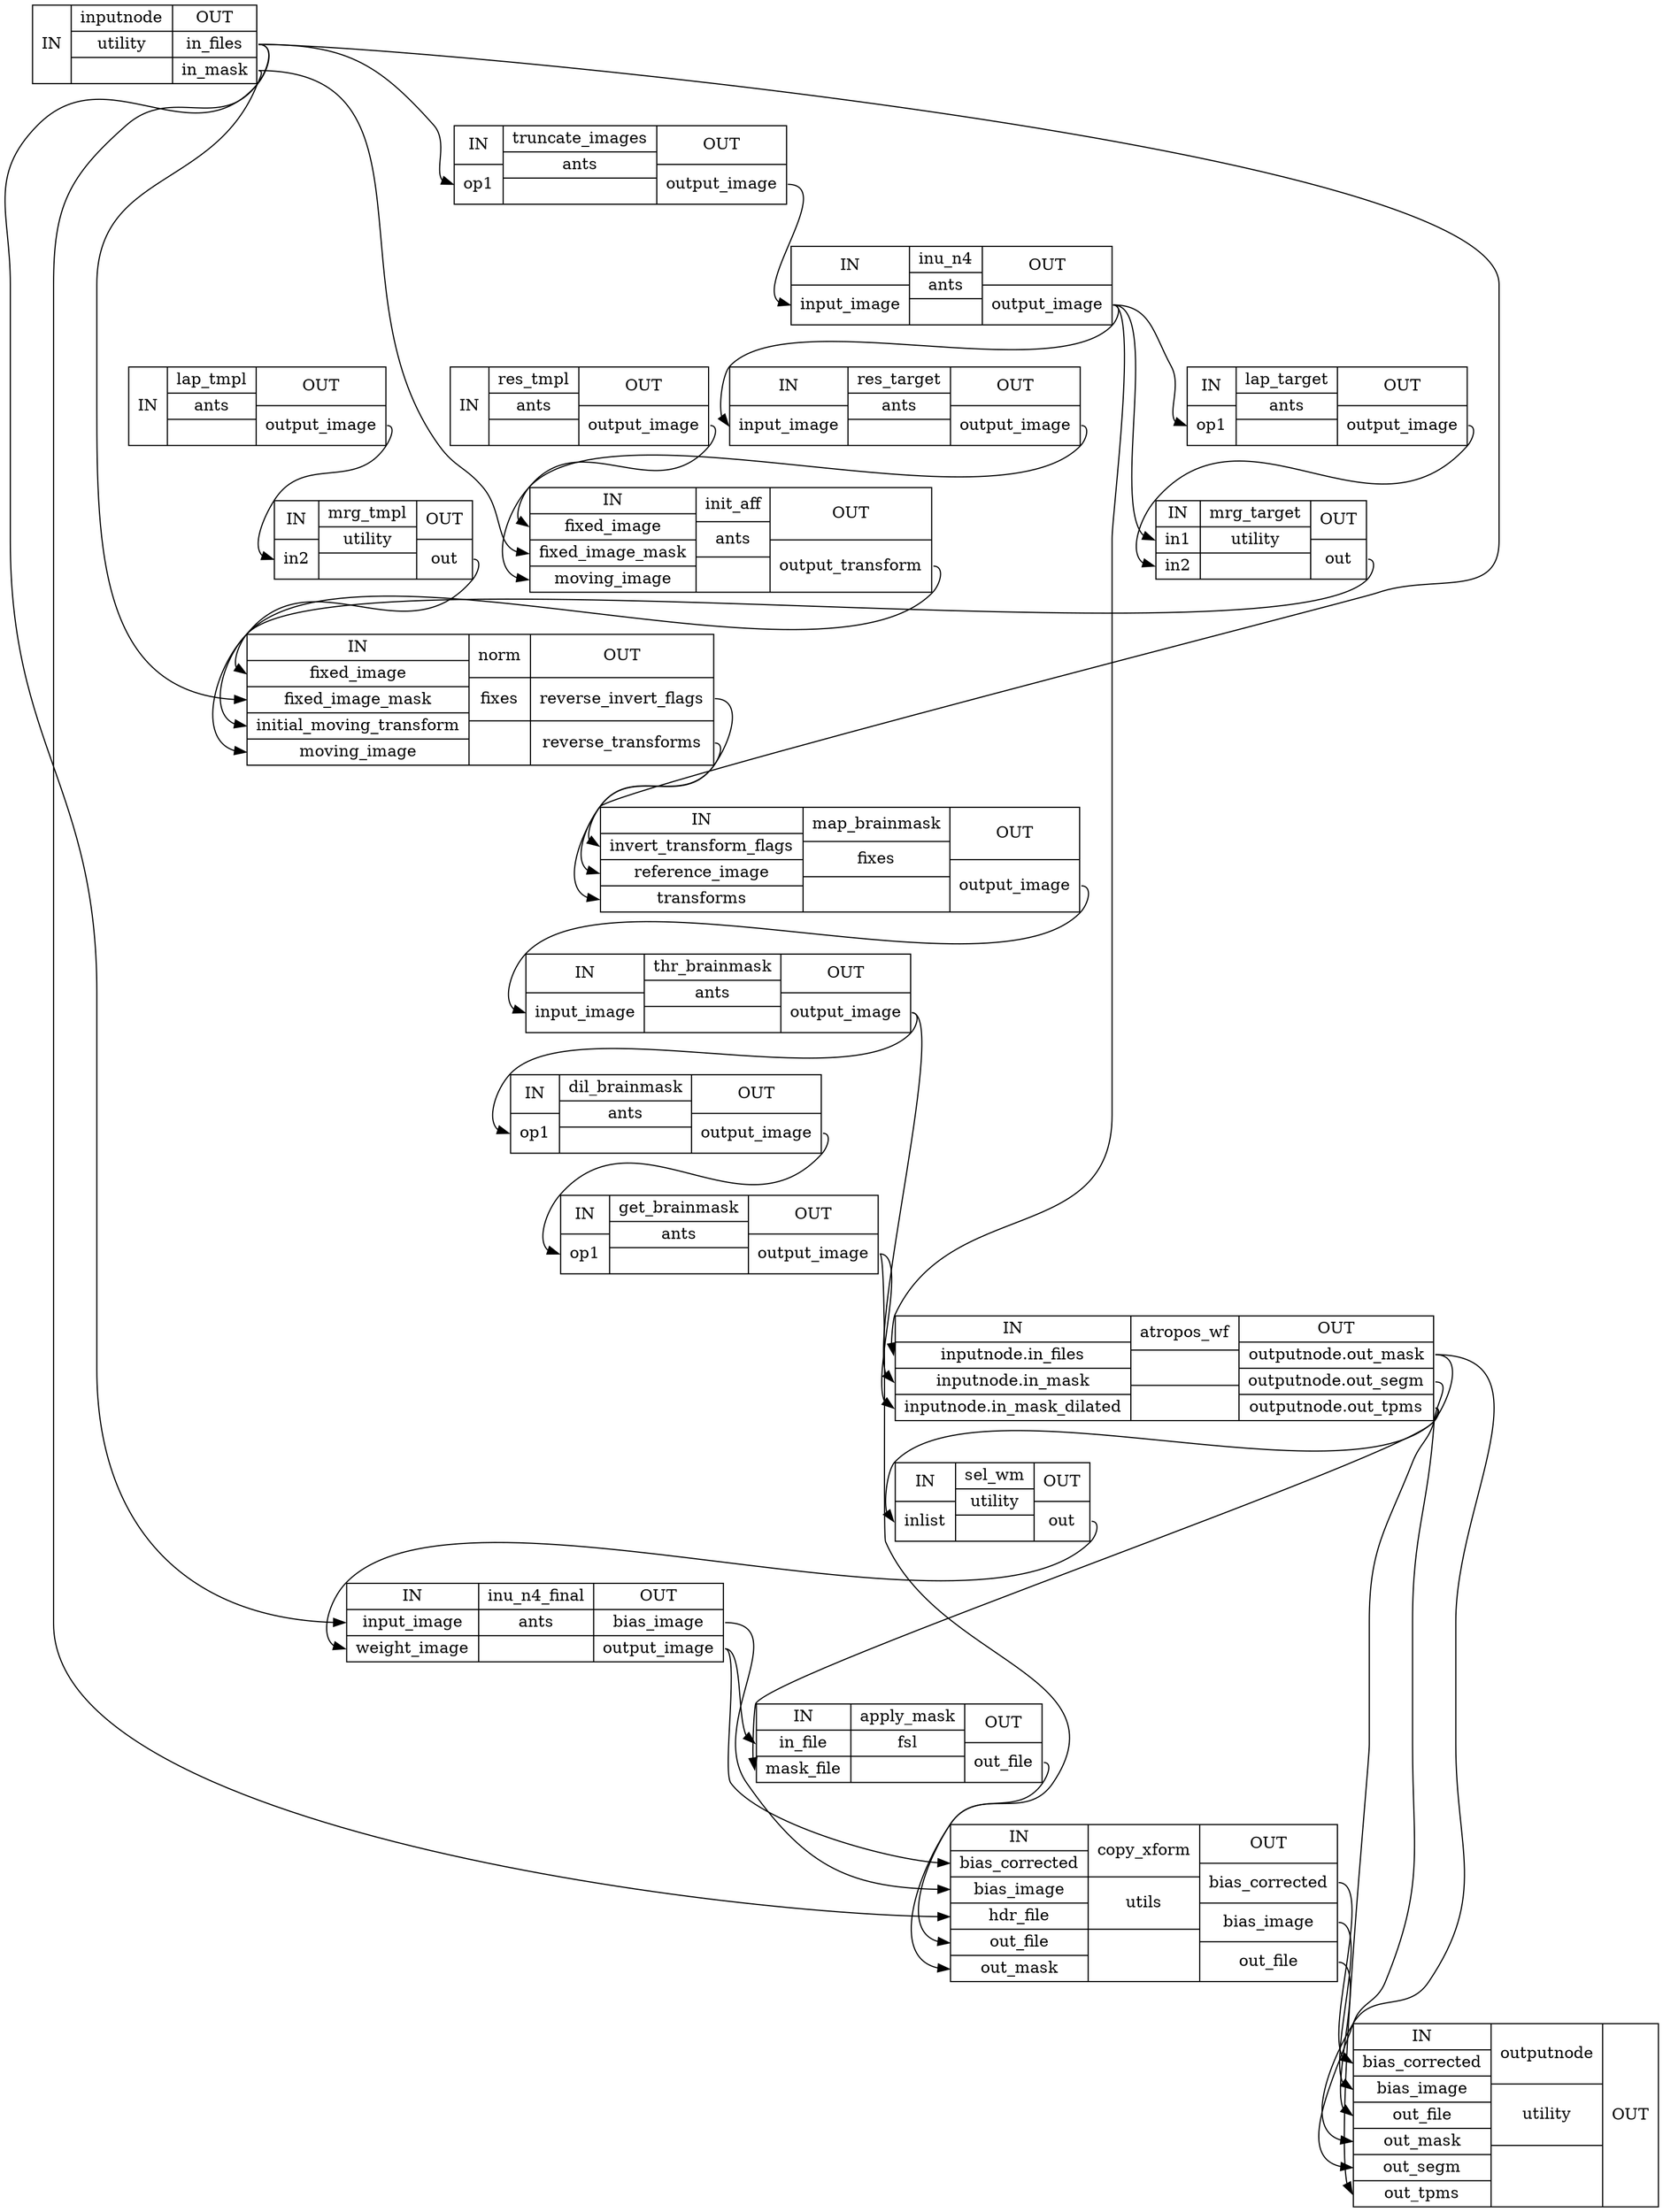 digraph structs {
node [shape=record];
brain_extraction_wflap_tmpl [label="{IN}|{ lap_tmpl | ants |  }|{OUT|<outoutputimage> output_image}"];
brain_extraction_wfmrg_tmpl [label="{IN|<inin2> in2}|{ mrg_tmpl | utility |  }|{OUT|<outout> out}"];
brain_extraction_wfres_tmpl [label="{IN}|{ res_tmpl | ants |  }|{OUT|<outoutputimage> output_image}"];
brain_extraction_wfinputnode [label="{IN}|{ inputnode | utility |  }|{OUT|<outinfiles> in_files|<outinmask> in_mask}"];
brain_extraction_wftruncate_images [label="{IN|<inop1> op1}|{ truncate_images | ants |  }|{OUT|<outoutputimage> output_image}"];
brain_extraction_wfinu_n4 [label="{IN|<ininputimage> input_image}|{ inu_n4 | ants |  }|{OUT|<outoutputimage> output_image}"];
brain_extraction_wflap_target [label="{IN|<inop1> op1}|{ lap_target | ants |  }|{OUT|<outoutputimage> output_image}"];
brain_extraction_wfmrg_target [label="{IN|<inin1> in1|<inin2> in2}|{ mrg_target | utility |  }|{OUT|<outout> out}"];
brain_extraction_wfres_target [label="{IN|<ininputimage> input_image}|{ res_target | ants |  }|{OUT|<outoutputimage> output_image}"];
brain_extraction_wfinit_aff [label="{IN|<infixedimage> fixed_image|<infixedimagemask> fixed_image_mask|<inmovingimage> moving_image}|{ init_aff | ants |  }|{OUT|<outoutputtransform> output_transform}"];
brain_extraction_wfnorm [label="{IN|<infixedimage> fixed_image|<infixedimagemask> fixed_image_mask|<ininitialmovingtransform> initial_moving_transform|<inmovingimage> moving_image}|{ norm | fixes |  }|{OUT|<outreverseinvertflags> reverse_invert_flags|<outreversetransforms> reverse_transforms}"];
brain_extraction_wfmap_brainmask [label="{IN|<ininverttransformflags> invert_transform_flags|<inreferenceimage> reference_image|<intransforms> transforms}|{ map_brainmask | fixes |  }|{OUT|<outoutputimage> output_image}"];
brain_extraction_wfthr_brainmask [label="{IN|<ininputimage> input_image}|{ thr_brainmask | ants |  }|{OUT|<outoutputimage> output_image}"];
brain_extraction_wfdil_brainmask [label="{IN|<inop1> op1}|{ dil_brainmask | ants |  }|{OUT|<outoutputimage> output_image}"];
brain_extraction_wfget_brainmask [label="{IN|<inop1> op1}|{ get_brainmask | ants |  }|{OUT|<outoutputimage> output_image}"];
brain_extraction_wfatropos_wf [label="{IN|<ininputnodeinfiles> inputnode.in_files|<ininputnodeinmask> inputnode.in_mask|<ininputnodeinmaskdilated> inputnode.in_mask_dilated}|{ atropos_wf |  |  }|{OUT|<outoutputnodeoutmask> outputnode.out_mask|<outoutputnodeoutsegm> outputnode.out_segm|<outoutputnodeouttpms> outputnode.out_tpms}"];
brain_extraction_wfsel_wm [label="{IN|<ininlist> inlist}|{ sel_wm | utility |  }|{OUT|<outout> out}"];
brain_extraction_wfinu_n4_final [label="{IN|<ininputimage> input_image|<inweightimage> weight_image}|{ inu_n4_final | ants |  }|{OUT|<outbiasimage> bias_image|<outoutputimage> output_image}"];
brain_extraction_wfapply_mask [label="{IN|<ininfile> in_file|<inmaskfile> mask_file}|{ apply_mask | fsl |  }|{OUT|<outoutfile> out_file}"];
brain_extraction_wfcopy_xform [label="{IN|<inbiascorrected> bias_corrected|<inbiasimage> bias_image|<inhdrfile> hdr_file|<inoutfile> out_file|<inoutmask> out_mask}|{ copy_xform | utils |  }|{OUT|<outbiascorrected> bias_corrected|<outbiasimage> bias_image|<outoutfile> out_file}"];
brain_extraction_wfoutputnode [label="{IN|<inbiascorrected> bias_corrected|<inbiasimage> bias_image|<inoutfile> out_file|<inoutmask> out_mask|<inoutsegm> out_segm|<inouttpms> out_tpms}|{ outputnode | utility |  }|{OUT}"];
brain_extraction_wfapply_mask:outoutfile:e -> brain_extraction_wfcopy_xform:inoutfile:w;
brain_extraction_wfatropos_wf:outoutputnodeoutmask:e -> brain_extraction_wfapply_mask:inmaskfile:w;
brain_extraction_wfatropos_wf:outoutputnodeoutmask:e -> brain_extraction_wfoutputnode:inoutmask:w;
brain_extraction_wfatropos_wf:outoutputnodeoutsegm:e -> brain_extraction_wfoutputnode:inoutsegm:w;
brain_extraction_wfatropos_wf:outoutputnodeouttpms:e -> brain_extraction_wfoutputnode:inouttpms:w;
brain_extraction_wfatropos_wf:outoutputnodeouttpms:e -> brain_extraction_wfsel_wm:ininlist:w;
brain_extraction_wfcopy_xform:outbiascorrected:e -> brain_extraction_wfoutputnode:inbiascorrected:w;
brain_extraction_wfcopy_xform:outbiasimage:e -> brain_extraction_wfoutputnode:inbiasimage:w;
brain_extraction_wfcopy_xform:outoutfile:e -> brain_extraction_wfoutputnode:inoutfile:w;
brain_extraction_wfdil_brainmask:outoutputimage:e -> brain_extraction_wfget_brainmask:inop1:w;
brain_extraction_wfget_brainmask:outoutputimage:e -> brain_extraction_wfatropos_wf:ininputnodeinmaskdilated:w;
brain_extraction_wfget_brainmask:outoutputimage:e -> brain_extraction_wfcopy_xform:inoutmask:w;
brain_extraction_wfinit_aff:outoutputtransform:e -> brain_extraction_wfnorm:ininitialmovingtransform:w;
brain_extraction_wfinputnode:outinfiles:e -> brain_extraction_wfcopy_xform:inhdrfile:w;
brain_extraction_wfinputnode:outinfiles:e -> brain_extraction_wfinu_n4_final:ininputimage:w;
brain_extraction_wfinputnode:outinfiles:e -> brain_extraction_wfmap_brainmask:inreferenceimage:w;
brain_extraction_wfinputnode:outinfiles:e -> brain_extraction_wftruncate_images:inop1:w;
brain_extraction_wfinputnode:outinmask:e -> brain_extraction_wfinit_aff:infixedimagemask:w;
brain_extraction_wfinputnode:outinmask:e -> brain_extraction_wfnorm:infixedimagemask:w;
brain_extraction_wfinu_n4:outoutputimage:e -> brain_extraction_wfatropos_wf:ininputnodeinfiles:w;
brain_extraction_wfinu_n4:outoutputimage:e -> brain_extraction_wflap_target:inop1:w;
brain_extraction_wfinu_n4:outoutputimage:e -> brain_extraction_wfmrg_target:inin1:w;
brain_extraction_wfinu_n4:outoutputimage:e -> brain_extraction_wfres_target:ininputimage:w;
brain_extraction_wfinu_n4_final:outbiasimage:e -> brain_extraction_wfcopy_xform:inbiasimage:w;
brain_extraction_wfinu_n4_final:outoutputimage:e -> brain_extraction_wfapply_mask:ininfile:w;
brain_extraction_wfinu_n4_final:outoutputimage:e -> brain_extraction_wfcopy_xform:inbiascorrected:w;
brain_extraction_wflap_target:outoutputimage:e -> brain_extraction_wfmrg_target:inin2:w;
brain_extraction_wflap_tmpl:outoutputimage:e -> brain_extraction_wfmrg_tmpl:inin2:w;
brain_extraction_wfmap_brainmask:outoutputimage:e -> brain_extraction_wfthr_brainmask:ininputimage:w;
brain_extraction_wfmrg_target:outout:e -> brain_extraction_wfnorm:inmovingimage:w;
brain_extraction_wfmrg_tmpl:outout:e -> brain_extraction_wfnorm:infixedimage:w;
brain_extraction_wfnorm:outreverseinvertflags:e -> brain_extraction_wfmap_brainmask:ininverttransformflags:w;
brain_extraction_wfnorm:outreversetransforms:e -> brain_extraction_wfmap_brainmask:intransforms:w;
brain_extraction_wfres_target:outoutputimage:e -> brain_extraction_wfinit_aff:inmovingimage:w;
brain_extraction_wfres_tmpl:outoutputimage:e -> brain_extraction_wfinit_aff:infixedimage:w;
brain_extraction_wfsel_wm:outout:e -> brain_extraction_wfinu_n4_final:inweightimage:w;
brain_extraction_wfthr_brainmask:outoutputimage:e -> brain_extraction_wfatropos_wf:ininputnodeinmask:w;
brain_extraction_wfthr_brainmask:outoutputimage:e -> brain_extraction_wfdil_brainmask:inop1:w;
brain_extraction_wftruncate_images:outoutputimage:e -> brain_extraction_wfinu_n4:ininputimage:w;
}